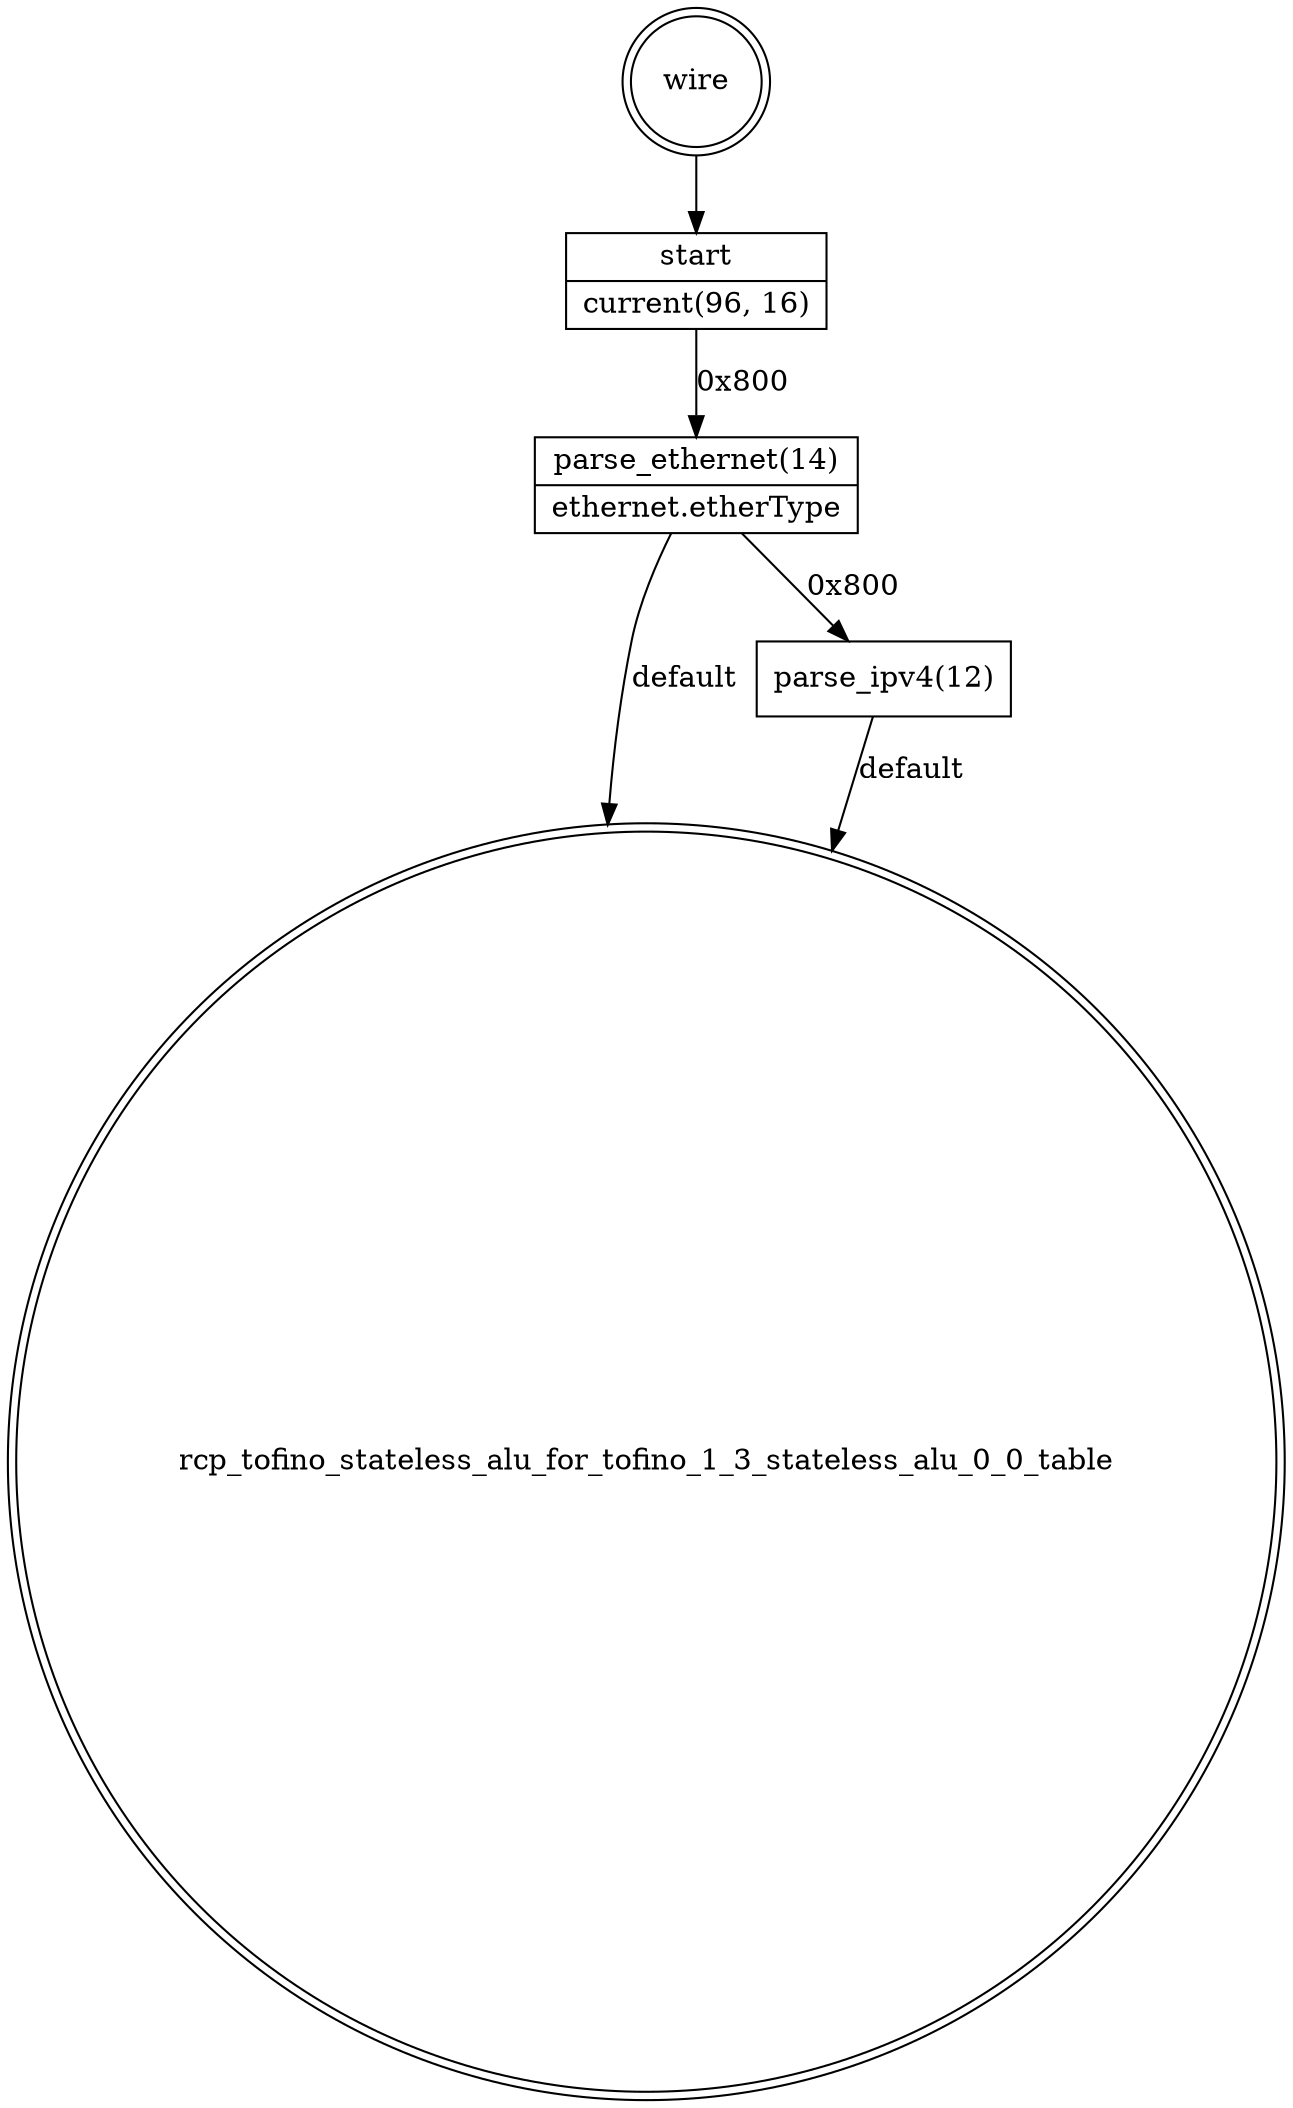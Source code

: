 digraph g {
   wire [shape=doublecircle];
   __table_rcp_tofino_stateless_alu_for_tofino_1_3_stateless_alu_0_0_table [label=rcp_tofino_stateless_alu_for_tofino_1_3_stateless_alu_0_0_table shape=doublecircle];
   wire -> start
   start [shape=record label="{start | {current(96, 16)}}"];
   start -> parse_ethernet [label="0x800"];
   parse_ethernet [shape=record label="{parse_ethernet(14) | {ethernet.etherType}}"];
   parse_ethernet -> parse_ipv4 [label="0x800"];
   parse_ipv4 [shape=record label="{parse_ipv4(12)}"];
   parse_ipv4 -> __table_rcp_tofino_stateless_alu_for_tofino_1_3_stateless_alu_0_0_table [label="default"];
   parse_ethernet -> __table_rcp_tofino_stateless_alu_for_tofino_1_3_stateless_alu_0_0_table [label="default"];
}
